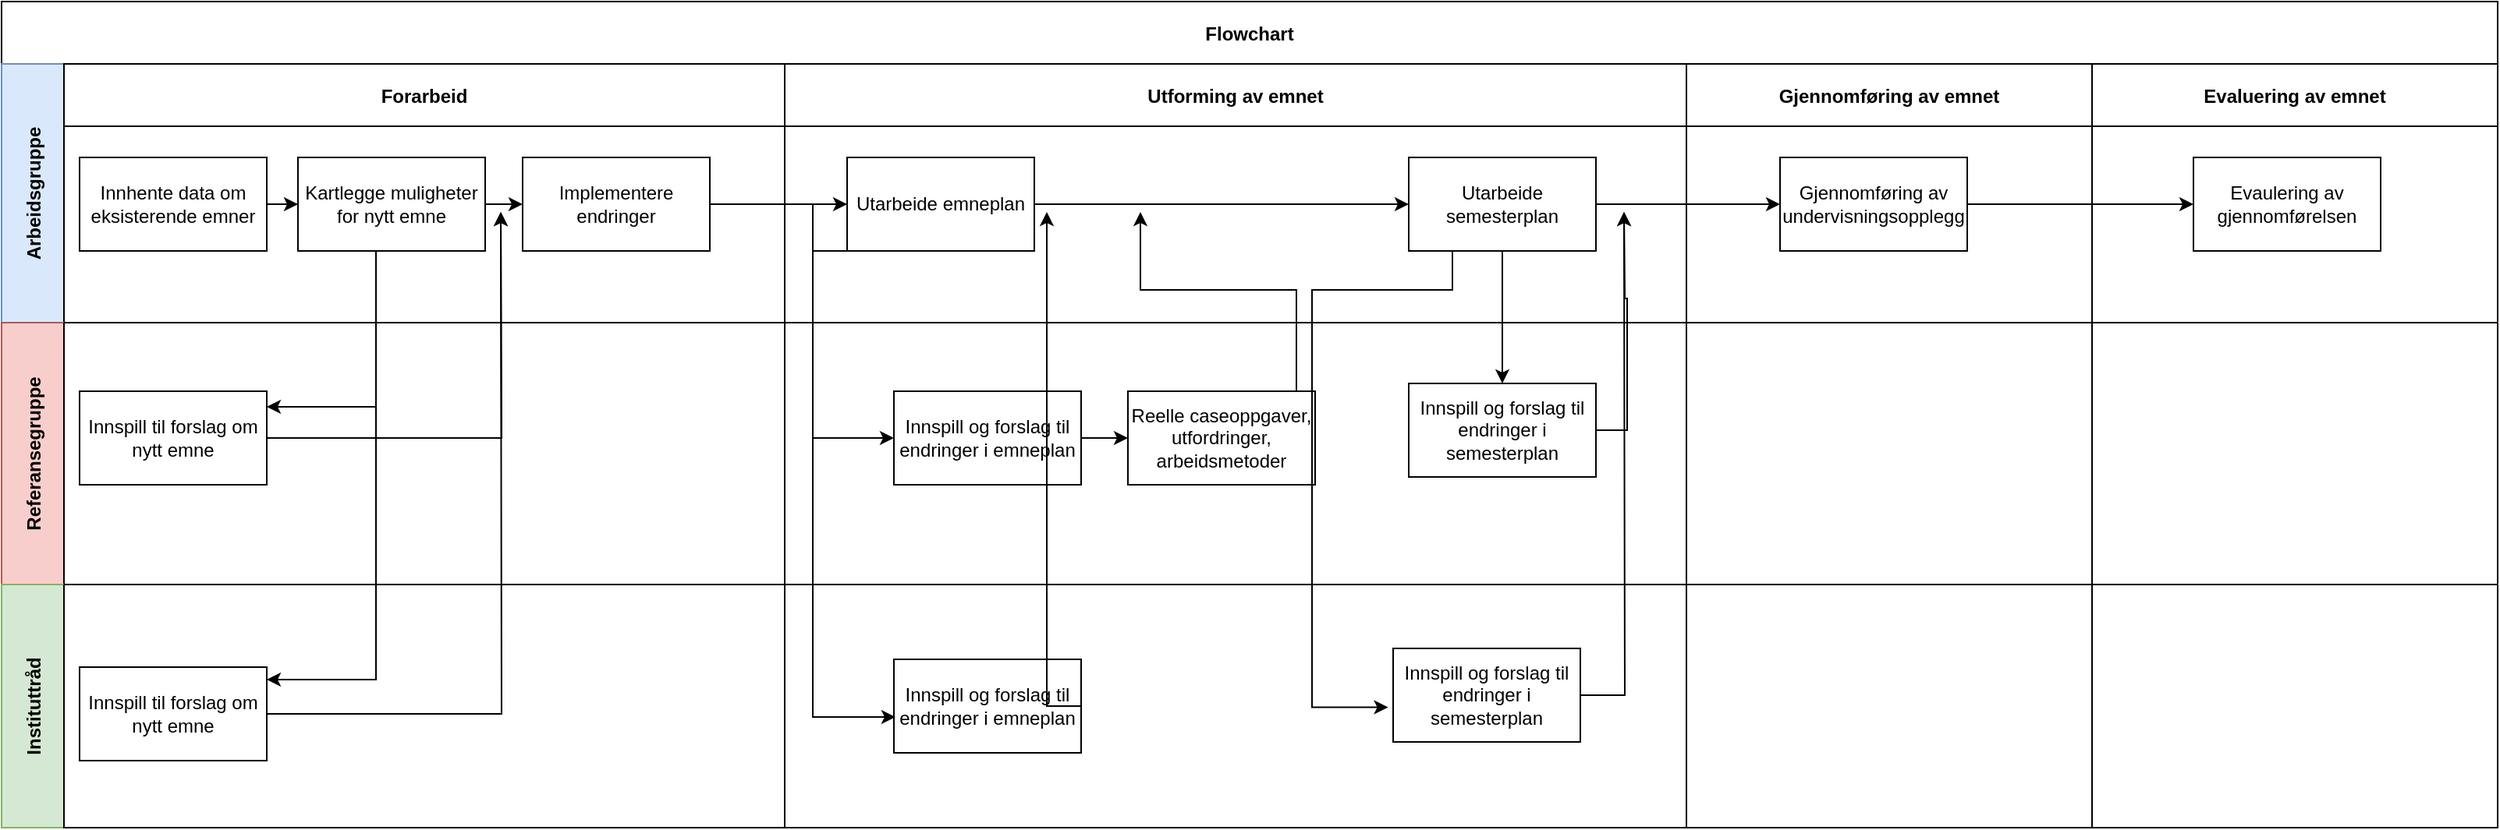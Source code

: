 <mxfile version="14.9.3" type="github">
  <diagram id="VqdJjphPVSq2Udl7x3P3" name="Page-1">
    <mxGraphModel dx="716" dy="399" grid="1" gridSize="10" guides="1" tooltips="1" connect="1" arrows="1" fold="1" page="1" pageScale="1" pageWidth="827" pageHeight="1169" math="0" shadow="0">
      <root>
        <mxCell id="0" />
        <mxCell id="1" parent="0" />
        <mxCell id="_rNKC_Dzp_AstTdINph1-44" value="Flowchart" style="shape=table;childLayout=tableLayout;rowLines=0;columnLines=0;startSize=40;collapsible=0;recursiveResize=0;expand=0;pointerEvents=0;fontStyle=1" parent="1" vertex="1">
          <mxGeometry x="80" y="55" width="1600" height="530" as="geometry" />
        </mxCell>
        <mxCell id="_rNKC_Dzp_AstTdINph1-45" value="Arbeidsgruppe" style="swimlane;horizontal=0;points=[[0,0.5],[1,0.5]];portConstraint=eastwest;startSize=40;collapsible=0;recursiveResize=0;expand=0;pointerEvents=0;fillColor=#dae8fc;strokeColor=#6c8ebf;" parent="_rNKC_Dzp_AstTdINph1-44" vertex="1">
          <mxGeometry y="40" width="1600" height="166" as="geometry" />
        </mxCell>
        <mxCell id="_rNKC_Dzp_AstTdINph1-46" value="Forarbeid" style="swimlane;connectable=0;startSize=40;collapsible=0;recursiveResize=0;expand=0;pointerEvents=0;" parent="_rNKC_Dzp_AstTdINph1-45" vertex="1">
          <mxGeometry x="40" width="462" height="166" as="geometry" />
        </mxCell>
        <mxCell id="_rNKC_Dzp_AstTdINph1-64" style="edgeStyle=orthogonalEdgeStyle;rounded=0;orthogonalLoop=1;jettySize=auto;html=1;entryX=0;entryY=0.5;entryDx=0;entryDy=0;" parent="_rNKC_Dzp_AstTdINph1-46" source="_rNKC_Dzp_AstTdINph1-60" target="_rNKC_Dzp_AstTdINph1-62" edge="1">
          <mxGeometry relative="1" as="geometry" />
        </mxCell>
        <mxCell id="_rNKC_Dzp_AstTdINph1-60" value="Innhente data om eksisterende emner" style="rounded=0;whiteSpace=wrap;html=1;" parent="_rNKC_Dzp_AstTdINph1-46" vertex="1">
          <mxGeometry x="10" y="60" width="120" height="60" as="geometry" />
        </mxCell>
        <mxCell id="F4DgGvDCZBvtidA0wW8w-1" style="edgeStyle=orthogonalEdgeStyle;rounded=0;orthogonalLoop=1;jettySize=auto;html=1;exitX=1;exitY=0.5;exitDx=0;exitDy=0;" parent="_rNKC_Dzp_AstTdINph1-46" source="_rNKC_Dzp_AstTdINph1-62" target="-_hWJmwtXpYTukLHLi6D-7" edge="1">
          <mxGeometry relative="1" as="geometry" />
        </mxCell>
        <mxCell id="_rNKC_Dzp_AstTdINph1-62" value="Kartlegge muligheter for nytt emne" style="rounded=0;whiteSpace=wrap;html=1;" parent="_rNKC_Dzp_AstTdINph1-46" vertex="1">
          <mxGeometry x="150" y="60" width="120" height="60" as="geometry" />
        </mxCell>
        <mxCell id="-_hWJmwtXpYTukLHLi6D-7" value="Implementere endringer" style="rounded=0;whiteSpace=wrap;html=1;" parent="_rNKC_Dzp_AstTdINph1-46" vertex="1">
          <mxGeometry x="294" y="60" width="120" height="60" as="geometry" />
        </mxCell>
        <mxCell id="_rNKC_Dzp_AstTdINph1-47" value="Utforming av emnet" style="swimlane;connectable=0;startSize=40;collapsible=0;recursiveResize=0;expand=0;pointerEvents=0;" parent="_rNKC_Dzp_AstTdINph1-45" vertex="1">
          <mxGeometry x="502" width="578" height="166" as="geometry" />
        </mxCell>
        <mxCell id="F4DgGvDCZBvtidA0wW8w-5" value="" style="edgeStyle=orthogonalEdgeStyle;rounded=0;orthogonalLoop=1;jettySize=auto;html=1;" parent="_rNKC_Dzp_AstTdINph1-47" source="_rNKC_Dzp_AstTdINph1-71" target="-_hWJmwtXpYTukLHLi6D-15" edge="1">
          <mxGeometry relative="1" as="geometry" />
        </mxCell>
        <mxCell id="_rNKC_Dzp_AstTdINph1-71" value="Utarbeide emneplan" style="rounded=0;whiteSpace=wrap;html=1;" parent="_rNKC_Dzp_AstTdINph1-47" vertex="1">
          <mxGeometry x="40" y="60" width="120" height="60" as="geometry" />
        </mxCell>
        <mxCell id="-_hWJmwtXpYTukLHLi6D-15" value="Utarbeide semesterplan" style="rounded=0;whiteSpace=wrap;html=1;" parent="_rNKC_Dzp_AstTdINph1-47" vertex="1">
          <mxGeometry x="400" y="60" width="120" height="60" as="geometry" />
        </mxCell>
        <mxCell id="_rNKC_Dzp_AstTdINph1-48" value="Gjennomføring av emnet" style="swimlane;connectable=0;startSize=40;collapsible=0;recursiveResize=0;expand=0;pointerEvents=0;" parent="_rNKC_Dzp_AstTdINph1-45" vertex="1">
          <mxGeometry x="1080" width="260" height="166" as="geometry" />
        </mxCell>
        <mxCell id="_rNKC_Dzp_AstTdINph1-72" value="Gjennomføring av undervisningsopplegg" style="rounded=0;whiteSpace=wrap;html=1;" parent="_rNKC_Dzp_AstTdINph1-48" vertex="1">
          <mxGeometry x="60" y="60" width="120" height="60" as="geometry" />
        </mxCell>
        <mxCell id="_rNKC_Dzp_AstTdINph1-49" value="Evaluering av emnet" style="swimlane;connectable=0;startSize=40;collapsible=0;recursiveResize=0;expand=0;pointerEvents=0;" parent="_rNKC_Dzp_AstTdINph1-45" vertex="1">
          <mxGeometry x="1340" width="260" height="166" as="geometry" />
        </mxCell>
        <mxCell id="_rNKC_Dzp_AstTdINph1-73" value="Evaulering av gjennomførelsen" style="rounded=0;whiteSpace=wrap;html=1;" parent="_rNKC_Dzp_AstTdINph1-49" vertex="1">
          <mxGeometry x="65" y="60" width="120" height="60" as="geometry" />
        </mxCell>
        <mxCell id="-_hWJmwtXpYTukLHLi6D-2" style="edgeStyle=orthogonalEdgeStyle;rounded=0;orthogonalLoop=1;jettySize=auto;html=1;" parent="_rNKC_Dzp_AstTdINph1-45" source="_rNKC_Dzp_AstTdINph1-72" target="_rNKC_Dzp_AstTdINph1-73" edge="1">
          <mxGeometry relative="1" as="geometry" />
        </mxCell>
        <mxCell id="-_hWJmwtXpYTukLHLi6D-10" style="edgeStyle=orthogonalEdgeStyle;rounded=0;orthogonalLoop=1;jettySize=auto;html=1;entryX=0;entryY=0.5;entryDx=0;entryDy=0;" parent="_rNKC_Dzp_AstTdINph1-45" source="-_hWJmwtXpYTukLHLi6D-7" target="_rNKC_Dzp_AstTdINph1-71" edge="1">
          <mxGeometry relative="1" as="geometry" />
        </mxCell>
        <mxCell id="-_hWJmwtXpYTukLHLi6D-16" style="edgeStyle=orthogonalEdgeStyle;rounded=0;orthogonalLoop=1;jettySize=auto;html=1;" parent="_rNKC_Dzp_AstTdINph1-45" source="-_hWJmwtXpYTukLHLi6D-15" target="_rNKC_Dzp_AstTdINph1-72" edge="1">
          <mxGeometry relative="1" as="geometry" />
        </mxCell>
        <mxCell id="_rNKC_Dzp_AstTdINph1-50" value="Referansegruppe" style="swimlane;horizontal=0;points=[[0,0.5],[1,0.5]];portConstraint=eastwest;startSize=40;collapsible=0;recursiveResize=0;expand=0;pointerEvents=0;strokeColor=#b85450;fillColor=#F8CECC;" parent="_rNKC_Dzp_AstTdINph1-44" vertex="1">
          <mxGeometry y="206" width="1600" height="168" as="geometry" />
        </mxCell>
        <mxCell id="_rNKC_Dzp_AstTdINph1-51" value="" style="swimlane;connectable=0;startSize=0;collapsible=0;recursiveResize=0;expand=0;pointerEvents=0;gradientColor=#ffffff;fillColor=#000000;" parent="_rNKC_Dzp_AstTdINph1-50" vertex="1">
          <mxGeometry x="40" width="462" height="168" as="geometry" />
        </mxCell>
        <mxCell id="_rNKC_Dzp_AstTdINph1-65" value="Innspill til forslag om nytt emne" style="rounded=0;whiteSpace=wrap;html=1;" parent="_rNKC_Dzp_AstTdINph1-51" vertex="1">
          <mxGeometry x="10" y="44" width="120" height="60" as="geometry" />
        </mxCell>
        <mxCell id="_rNKC_Dzp_AstTdINph1-52" value="" style="swimlane;connectable=0;startSize=0;collapsible=0;recursiveResize=0;expand=0;pointerEvents=0;" parent="_rNKC_Dzp_AstTdINph1-50" vertex="1">
          <mxGeometry x="502" width="578" height="168" as="geometry" />
        </mxCell>
        <mxCell id="Ty7QDaDRaizhqRYp1Qn6-13" style="edgeStyle=orthogonalEdgeStyle;rounded=0;orthogonalLoop=1;jettySize=auto;html=1;exitX=1;exitY=0.5;exitDx=0;exitDy=0;entryX=0;entryY=0.5;entryDx=0;entryDy=0;" edge="1" parent="_rNKC_Dzp_AstTdINph1-52" source="-_hWJmwtXpYTukLHLi6D-3" target="Ty7QDaDRaizhqRYp1Qn6-11">
          <mxGeometry relative="1" as="geometry" />
        </mxCell>
        <mxCell id="-_hWJmwtXpYTukLHLi6D-3" value="Innspill og forslag til endringer i emneplan" style="rounded=0;whiteSpace=wrap;html=1;" parent="_rNKC_Dzp_AstTdINph1-52" vertex="1">
          <mxGeometry x="70" y="44" width="120" height="60" as="geometry" />
        </mxCell>
        <mxCell id="Ty7QDaDRaizhqRYp1Qn6-3" value="Innspill og forslag til endringer i semesterplan" style="rounded=0;whiteSpace=wrap;html=1;" vertex="1" parent="_rNKC_Dzp_AstTdINph1-52">
          <mxGeometry x="400" y="39" width="120" height="60" as="geometry" />
        </mxCell>
        <mxCell id="Ty7QDaDRaizhqRYp1Qn6-11" value="Reelle caseoppgaver, utfordringer, arbeidsmetoder" style="rounded=0;whiteSpace=wrap;html=1;" vertex="1" parent="_rNKC_Dzp_AstTdINph1-52">
          <mxGeometry x="220" y="44" width="120" height="60" as="geometry" />
        </mxCell>
        <mxCell id="_rNKC_Dzp_AstTdINph1-53" value="" style="swimlane;connectable=0;startSize=0;collapsible=0;recursiveResize=0;expand=0;pointerEvents=0;" parent="_rNKC_Dzp_AstTdINph1-50" vertex="1">
          <mxGeometry x="1080" width="260" height="168" as="geometry" />
        </mxCell>
        <mxCell id="_rNKC_Dzp_AstTdINph1-54" value="" style="swimlane;connectable=0;startSize=0;collapsible=0;recursiveResize=0;expand=0;pointerEvents=0;" parent="_rNKC_Dzp_AstTdINph1-50" vertex="1">
          <mxGeometry x="1340" width="260" height="168" as="geometry" />
        </mxCell>
        <mxCell id="_rNKC_Dzp_AstTdINph1-55" value="Instituttråd" style="swimlane;horizontal=0;points=[[0,0.5],[1,0.5]];portConstraint=eastwest;startSize=40;collapsible=0;recursiveResize=0;expand=0;pointerEvents=0;fillColor=#d5e8d4;strokeColor=#82b366;" parent="_rNKC_Dzp_AstTdINph1-44" vertex="1">
          <mxGeometry y="374" width="1600" height="156" as="geometry" />
        </mxCell>
        <mxCell id="_rNKC_Dzp_AstTdINph1-56" value="" style="swimlane;connectable=0;startSize=0;collapsible=0;recursiveResize=0;expand=0;pointerEvents=0;" parent="_rNKC_Dzp_AstTdINph1-55" vertex="1">
          <mxGeometry x="40" width="462" height="156" as="geometry" />
        </mxCell>
        <mxCell id="_rNKC_Dzp_AstTdINph1-66" value="Innspill til forslag om nytt emne" style="rounded=0;whiteSpace=wrap;html=1;" parent="_rNKC_Dzp_AstTdINph1-56" vertex="1">
          <mxGeometry x="10" y="53" width="120" height="60" as="geometry" />
        </mxCell>
        <mxCell id="_rNKC_Dzp_AstTdINph1-57" value="" style="swimlane;connectable=0;startSize=0;collapsible=0;recursiveResize=0;expand=0;pointerEvents=0;" parent="_rNKC_Dzp_AstTdINph1-55" vertex="1">
          <mxGeometry x="502" width="578" height="156" as="geometry" />
        </mxCell>
        <mxCell id="-_hWJmwtXpYTukLHLi6D-4" value="Innspill og forslag til endringer i emneplan" style="rounded=0;whiteSpace=wrap;html=1;" parent="_rNKC_Dzp_AstTdINph1-57" vertex="1">
          <mxGeometry x="70" y="48" width="120" height="60" as="geometry" />
        </mxCell>
        <mxCell id="Ty7QDaDRaizhqRYp1Qn6-4" value="Innspill og forslag til endringer i semesterplan" style="rounded=0;whiteSpace=wrap;html=1;" vertex="1" parent="_rNKC_Dzp_AstTdINph1-57">
          <mxGeometry x="390" y="41" width="120" height="60" as="geometry" />
        </mxCell>
        <mxCell id="_rNKC_Dzp_AstTdINph1-58" value="" style="swimlane;connectable=0;startSize=0;collapsible=0;recursiveResize=0;expand=0;pointerEvents=0;" parent="_rNKC_Dzp_AstTdINph1-55" vertex="1">
          <mxGeometry x="1080" width="260" height="156" as="geometry" />
        </mxCell>
        <mxCell id="_rNKC_Dzp_AstTdINph1-59" value="" style="swimlane;connectable=0;startSize=0;collapsible=0;recursiveResize=0;expand=0;pointerEvents=0;" parent="_rNKC_Dzp_AstTdINph1-55" vertex="1">
          <mxGeometry x="1340" width="260" height="156" as="geometry" />
        </mxCell>
        <mxCell id="_rNKC_Dzp_AstTdINph1-68" style="edgeStyle=orthogonalEdgeStyle;rounded=0;orthogonalLoop=1;jettySize=auto;html=1;" parent="_rNKC_Dzp_AstTdINph1-44" source="_rNKC_Dzp_AstTdINph1-62" target="_rNKC_Dzp_AstTdINph1-65" edge="1">
          <mxGeometry relative="1" as="geometry">
            <Array as="points">
              <mxPoint x="240" y="260" />
            </Array>
          </mxGeometry>
        </mxCell>
        <mxCell id="-_hWJmwtXpYTukLHLi6D-14" style="edgeStyle=orthogonalEdgeStyle;rounded=0;orthogonalLoop=1;jettySize=auto;html=1;" parent="_rNKC_Dzp_AstTdINph1-44" source="_rNKC_Dzp_AstTdINph1-62" target="_rNKC_Dzp_AstTdINph1-66" edge="1">
          <mxGeometry relative="1" as="geometry">
            <mxPoint x="250" y="445" as="targetPoint" />
            <Array as="points">
              <mxPoint x="240" y="435" />
            </Array>
          </mxGeometry>
        </mxCell>
        <mxCell id="F4DgGvDCZBvtidA0wW8w-8" style="edgeStyle=orthogonalEdgeStyle;rounded=0;orthogonalLoop=1;jettySize=auto;html=1;entryX=0;entryY=0.5;entryDx=0;entryDy=0;" parent="_rNKC_Dzp_AstTdINph1-44" source="_rNKC_Dzp_AstTdINph1-71" target="-_hWJmwtXpYTukLHLi6D-3" edge="1">
          <mxGeometry relative="1" as="geometry">
            <Array as="points">
              <mxPoint x="520" y="280" />
            </Array>
          </mxGeometry>
        </mxCell>
        <mxCell id="F4DgGvDCZBvtidA0wW8w-9" style="edgeStyle=orthogonalEdgeStyle;rounded=0;orthogonalLoop=1;jettySize=auto;html=1;exitX=0.5;exitY=1;exitDx=0;exitDy=0;entryX=0.008;entryY=0.617;entryDx=0;entryDy=0;entryPerimeter=0;" parent="_rNKC_Dzp_AstTdINph1-44" source="_rNKC_Dzp_AstTdINph1-71" target="-_hWJmwtXpYTukLHLi6D-4" edge="1">
          <mxGeometry relative="1" as="geometry">
            <Array as="points">
              <mxPoint x="520" y="160" />
              <mxPoint x="520" y="459" />
            </Array>
          </mxGeometry>
        </mxCell>
        <mxCell id="Ty7QDaDRaizhqRYp1Qn6-7" style="edgeStyle=orthogonalEdgeStyle;rounded=0;orthogonalLoop=1;jettySize=auto;html=1;entryX=-0.027;entryY=0.63;entryDx=0;entryDy=0;entryPerimeter=0;" edge="1" parent="_rNKC_Dzp_AstTdINph1-44" source="-_hWJmwtXpYTukLHLi6D-15" target="Ty7QDaDRaizhqRYp1Qn6-4">
          <mxGeometry relative="1" as="geometry">
            <Array as="points">
              <mxPoint x="930" y="185" />
              <mxPoint x="840" y="185" />
              <mxPoint x="840" y="453" />
            </Array>
          </mxGeometry>
        </mxCell>
        <mxCell id="Ty7QDaDRaizhqRYp1Qn6-10" style="edgeStyle=orthogonalEdgeStyle;rounded=0;orthogonalLoop=1;jettySize=auto;html=1;" edge="1" parent="_rNKC_Dzp_AstTdINph1-44" source="-_hWJmwtXpYTukLHLi6D-15" target="Ty7QDaDRaizhqRYp1Qn6-3">
          <mxGeometry relative="1" as="geometry" />
        </mxCell>
        <mxCell id="F4DgGvDCZBvtidA0wW8w-3" style="edgeStyle=orthogonalEdgeStyle;rounded=0;orthogonalLoop=1;jettySize=auto;html=1;exitX=1;exitY=0.5;exitDx=0;exitDy=0;" parent="1" source="_rNKC_Dzp_AstTdINph1-66" edge="1">
          <mxGeometry relative="1" as="geometry">
            <mxPoint x="400" y="190" as="targetPoint" />
          </mxGeometry>
        </mxCell>
        <mxCell id="F4DgGvDCZBvtidA0wW8w-4" style="edgeStyle=orthogonalEdgeStyle;rounded=0;orthogonalLoop=1;jettySize=auto;html=1;exitX=1;exitY=0.5;exitDx=0;exitDy=0;" parent="1" source="_rNKC_Dzp_AstTdINph1-65" edge="1">
          <mxGeometry relative="1" as="geometry">
            <mxPoint x="400" y="190" as="targetPoint" />
          </mxGeometry>
        </mxCell>
        <mxCell id="F4DgGvDCZBvtidA0wW8w-13" style="edgeStyle=orthogonalEdgeStyle;rounded=0;orthogonalLoop=1;jettySize=auto;html=1;exitX=1;exitY=0.5;exitDx=0;exitDy=0;" parent="1" source="-_hWJmwtXpYTukLHLi6D-4" edge="1">
          <mxGeometry relative="1" as="geometry">
            <mxPoint x="750" y="190" as="targetPoint" />
            <Array as="points">
              <mxPoint x="750" y="507" />
              <mxPoint x="750" y="190" />
            </Array>
          </mxGeometry>
        </mxCell>
        <mxCell id="Ty7QDaDRaizhqRYp1Qn6-8" style="edgeStyle=orthogonalEdgeStyle;rounded=0;orthogonalLoop=1;jettySize=auto;html=1;" edge="1" parent="1" source="Ty7QDaDRaizhqRYp1Qn6-4">
          <mxGeometry relative="1" as="geometry">
            <mxPoint x="1120" y="190" as="targetPoint" />
          </mxGeometry>
        </mxCell>
        <mxCell id="Ty7QDaDRaizhqRYp1Qn6-9" style="edgeStyle=orthogonalEdgeStyle;rounded=0;orthogonalLoop=1;jettySize=auto;html=1;exitX=1;exitY=0.5;exitDx=0;exitDy=0;" edge="1" parent="1" source="Ty7QDaDRaizhqRYp1Qn6-3">
          <mxGeometry relative="1" as="geometry">
            <mxPoint x="1120" y="190" as="targetPoint" />
          </mxGeometry>
        </mxCell>
        <mxCell id="Ty7QDaDRaizhqRYp1Qn6-15" style="edgeStyle=orthogonalEdgeStyle;rounded=0;orthogonalLoop=1;jettySize=auto;html=1;" edge="1" parent="1" source="Ty7QDaDRaizhqRYp1Qn6-11">
          <mxGeometry relative="1" as="geometry">
            <mxPoint x="810" y="190" as="targetPoint" />
            <Array as="points">
              <mxPoint x="910" y="335" />
              <mxPoint x="910" y="240" />
              <mxPoint x="810" y="240" />
            </Array>
          </mxGeometry>
        </mxCell>
      </root>
    </mxGraphModel>
  </diagram>
</mxfile>
